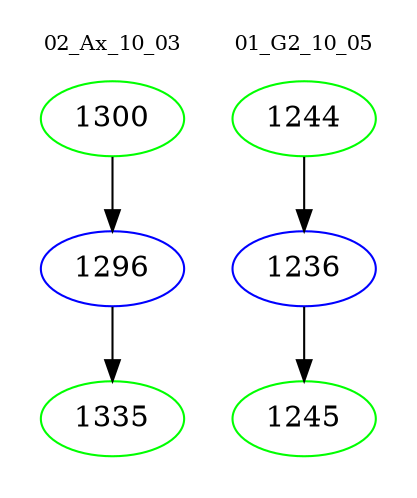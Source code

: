 digraph{
subgraph cluster_0 {
color = white
label = "02_Ax_10_03";
fontsize=10;
T0_1300 [label="1300", color="green"]
T0_1300 -> T0_1296 [color="black"]
T0_1296 [label="1296", color="blue"]
T0_1296 -> T0_1335 [color="black"]
T0_1335 [label="1335", color="green"]
}
subgraph cluster_1 {
color = white
label = "01_G2_10_05";
fontsize=10;
T1_1244 [label="1244", color="green"]
T1_1244 -> T1_1236 [color="black"]
T1_1236 [label="1236", color="blue"]
T1_1236 -> T1_1245 [color="black"]
T1_1245 [label="1245", color="green"]
}
}
